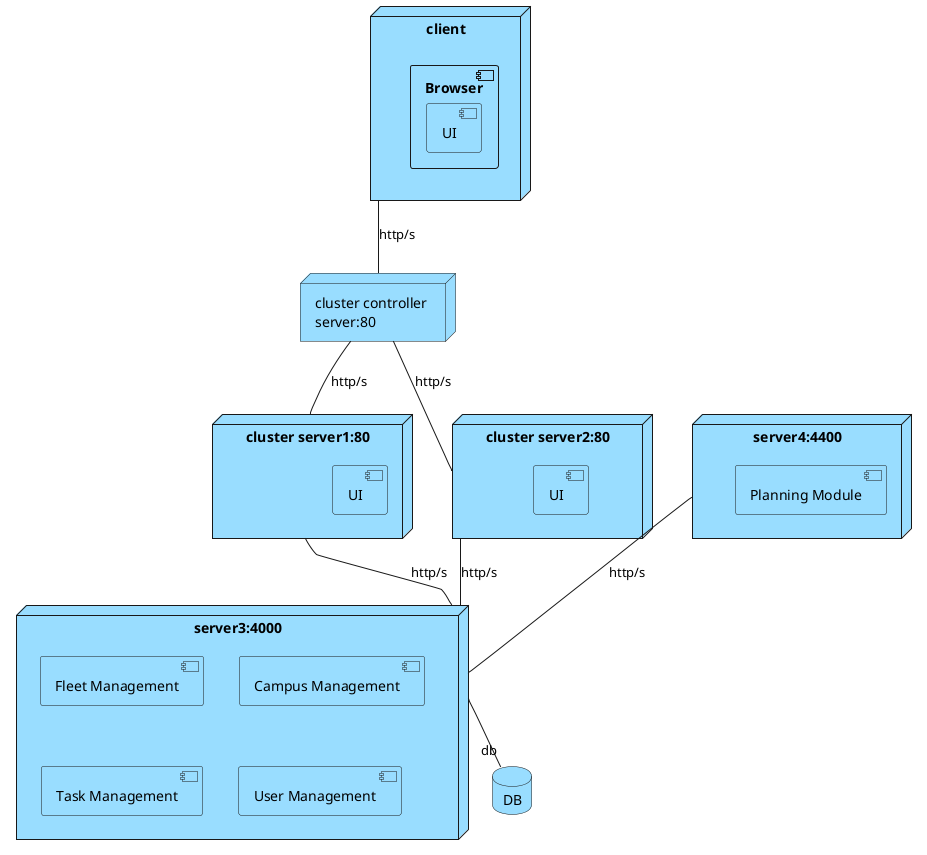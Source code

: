 @startuml Physical View

<style>
node {
    BackgroundColor #99ddff
}
component {
    BackgroundColor #99ddff
}
database {
    BackgroundColor #99ddff
}
</style>

node "client" as local {
    component Browser{
        component UI as ui
    }
}

node "cluster controller \nserver:80" as controller{
}
node "cluster server1:80" as server1{
    component UI as ui1
}
node "cluster server2:80" as server2{
    component UI as ui2
}

node "server3:4000" as server3{
    component "Fleet Management" as fleet
    component "Campus Management" as campus
    component "Task Management" as task
    component "User Management" as user
}

node "server4:4400" as server4{
    component "Planning Module" as planning
}

database DB

local --  controller : http/s
controller -- server1 : http/s
controller -- server2 : http/s
server1 -- server3 : http/s
server2 -- server3 : http/s
server3 -- "db" DB
server4 -- server3 : http/s

@enduml